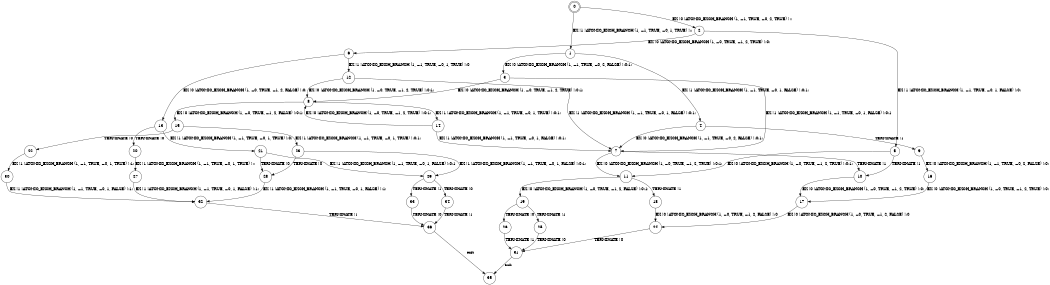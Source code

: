 digraph BCG {
size = "7, 10.5";
center = TRUE;
node [shape = circle];
0 [peripheries = 2];
0 -> 1 [label = "EX !1 !ATOMIC_EXCH_BRANCH (1, +1, TRUE, +0, 1, TRUE) !::"];
0 -> 2 [label = "EX !0 !ATOMIC_EXCH_BRANCH (1, +1, TRUE, +0, 2, TRUE) !::"];
1 -> 3 [label = "EX !0 !ATOMIC_EXCH_BRANCH (1, +1, TRUE, +0, 2, FALSE) !:0:1:"];
1 -> 4 [label = "EX !1 !ATOMIC_EXCH_BRANCH (1, +1, TRUE, +0, 1, FALSE) !:0:1:"];
2 -> 5 [label = "EX !1 !ATOMIC_EXCH_BRANCH (1, +1, TRUE, +0, 1, FALSE) !:0:"];
2 -> 6 [label = "EX !0 !ATOMIC_EXCH_BRANCH (1, +0, TRUE, +1, 2, TRUE) !:0:"];
3 -> 7 [label = "EX !1 !ATOMIC_EXCH_BRANCH (1, +1, TRUE, +0, 1, FALSE) !:0:1:"];
3 -> 8 [label = "EX !0 !ATOMIC_EXCH_BRANCH (1, +0, TRUE, +1, 2, TRUE) !:0:1:"];
4 -> 9 [label = "TERMINATE !1"];
4 -> 7 [label = "EX !0 !ATOMIC_EXCH_BRANCH (1, +1, TRUE, +0, 2, FALSE) !:0:1:"];
5 -> 10 [label = "TERMINATE !1"];
5 -> 11 [label = "EX !0 !ATOMIC_EXCH_BRANCH (1, +0, TRUE, +1, 2, TRUE) !:0:1:"];
6 -> 12 [label = "EX !1 !ATOMIC_EXCH_BRANCH (1, +1, TRUE, +0, 1, TRUE) !:0:"];
6 -> 13 [label = "EX !0 !ATOMIC_EXCH_BRANCH (1, +0, TRUE, +1, 2, FALSE) !:0:"];
7 -> 10 [label = "TERMINATE !1"];
7 -> 11 [label = "EX !0 !ATOMIC_EXCH_BRANCH (1, +0, TRUE, +1, 2, TRUE) !:0:1:"];
8 -> 14 [label = "EX !1 !ATOMIC_EXCH_BRANCH (1, +1, TRUE, +0, 1, TRUE) !:0:1:"];
8 -> 15 [label = "EX !0 !ATOMIC_EXCH_BRANCH (1, +0, TRUE, +1, 2, FALSE) !:0:1:"];
9 -> 16 [label = "EX !0 !ATOMIC_EXCH_BRANCH (1, +1, TRUE, +0, 2, FALSE) !:0:"];
10 -> 17 [label = "EX !0 !ATOMIC_EXCH_BRANCH (1, +0, TRUE, +1, 2, TRUE) !:0:"];
11 -> 18 [label = "TERMINATE !1"];
11 -> 19 [label = "EX !0 !ATOMIC_EXCH_BRANCH (1, +0, TRUE, +1, 2, FALSE) !:0:1:"];
12 -> 7 [label = "EX !1 !ATOMIC_EXCH_BRANCH (1, +1, TRUE, +0, 1, FALSE) !:0:1:"];
12 -> 8 [label = "EX !0 !ATOMIC_EXCH_BRANCH (1, +0, TRUE, +1, 2, TRUE) !:0:1:"];
13 -> 20 [label = "TERMINATE !0"];
13 -> 21 [label = "EX !1 !ATOMIC_EXCH_BRANCH (1, +1, TRUE, +0, 1, TRUE) !:0:"];
14 -> 7 [label = "EX !1 !ATOMIC_EXCH_BRANCH (1, +1, TRUE, +0, 1, FALSE) !:0:1:"];
14 -> 8 [label = "EX !0 !ATOMIC_EXCH_BRANCH (1, +0, TRUE, +1, 2, TRUE) !:0:1:"];
15 -> 22 [label = "TERMINATE !0"];
15 -> 23 [label = "EX !1 !ATOMIC_EXCH_BRANCH (1, +1, TRUE, +0, 1, TRUE) !:0:1:"];
16 -> 17 [label = "EX !0 !ATOMIC_EXCH_BRANCH (1, +0, TRUE, +1, 2, TRUE) !:0:"];
17 -> 24 [label = "EX !0 !ATOMIC_EXCH_BRANCH (1, +0, TRUE, +1, 2, FALSE) !:0:"];
18 -> 24 [label = "EX !0 !ATOMIC_EXCH_BRANCH (1, +0, TRUE, +1, 2, FALSE) !:0:"];
19 -> 25 [label = "TERMINATE !1"];
19 -> 26 [label = "TERMINATE !0"];
20 -> 27 [label = "EX !1 !ATOMIC_EXCH_BRANCH (1, +1, TRUE, +0, 1, TRUE) !::"];
21 -> 28 [label = "TERMINATE !0"];
21 -> 29 [label = "EX !1 !ATOMIC_EXCH_BRANCH (1, +1, TRUE, +0, 1, FALSE) !:0:1:"];
22 -> 30 [label = "EX !1 !ATOMIC_EXCH_BRANCH (1, +1, TRUE, +0, 1, TRUE) !:1:"];
23 -> 28 [label = "TERMINATE !0"];
23 -> 29 [label = "EX !1 !ATOMIC_EXCH_BRANCH (1, +1, TRUE, +0, 1, FALSE) !:0:1:"];
24 -> 31 [label = "TERMINATE !0"];
25 -> 31 [label = "TERMINATE !0"];
26 -> 31 [label = "TERMINATE !1"];
27 -> 32 [label = "EX !1 !ATOMIC_EXCH_BRANCH (1, +1, TRUE, +0, 1, FALSE) !:1:"];
28 -> 32 [label = "EX !1 !ATOMIC_EXCH_BRANCH (1, +1, TRUE, +0, 1, FALSE) !:1:"];
29 -> 33 [label = "TERMINATE !1"];
29 -> 34 [label = "TERMINATE !0"];
30 -> 32 [label = "EX !1 !ATOMIC_EXCH_BRANCH (1, +1, TRUE, +0, 1, FALSE) !:1:"];
31 -> 35 [label = "exit"];
32 -> 36 [label = "TERMINATE !1"];
33 -> 36 [label = "TERMINATE !0"];
34 -> 36 [label = "TERMINATE !1"];
36 -> 35 [label = "exit"];
}

